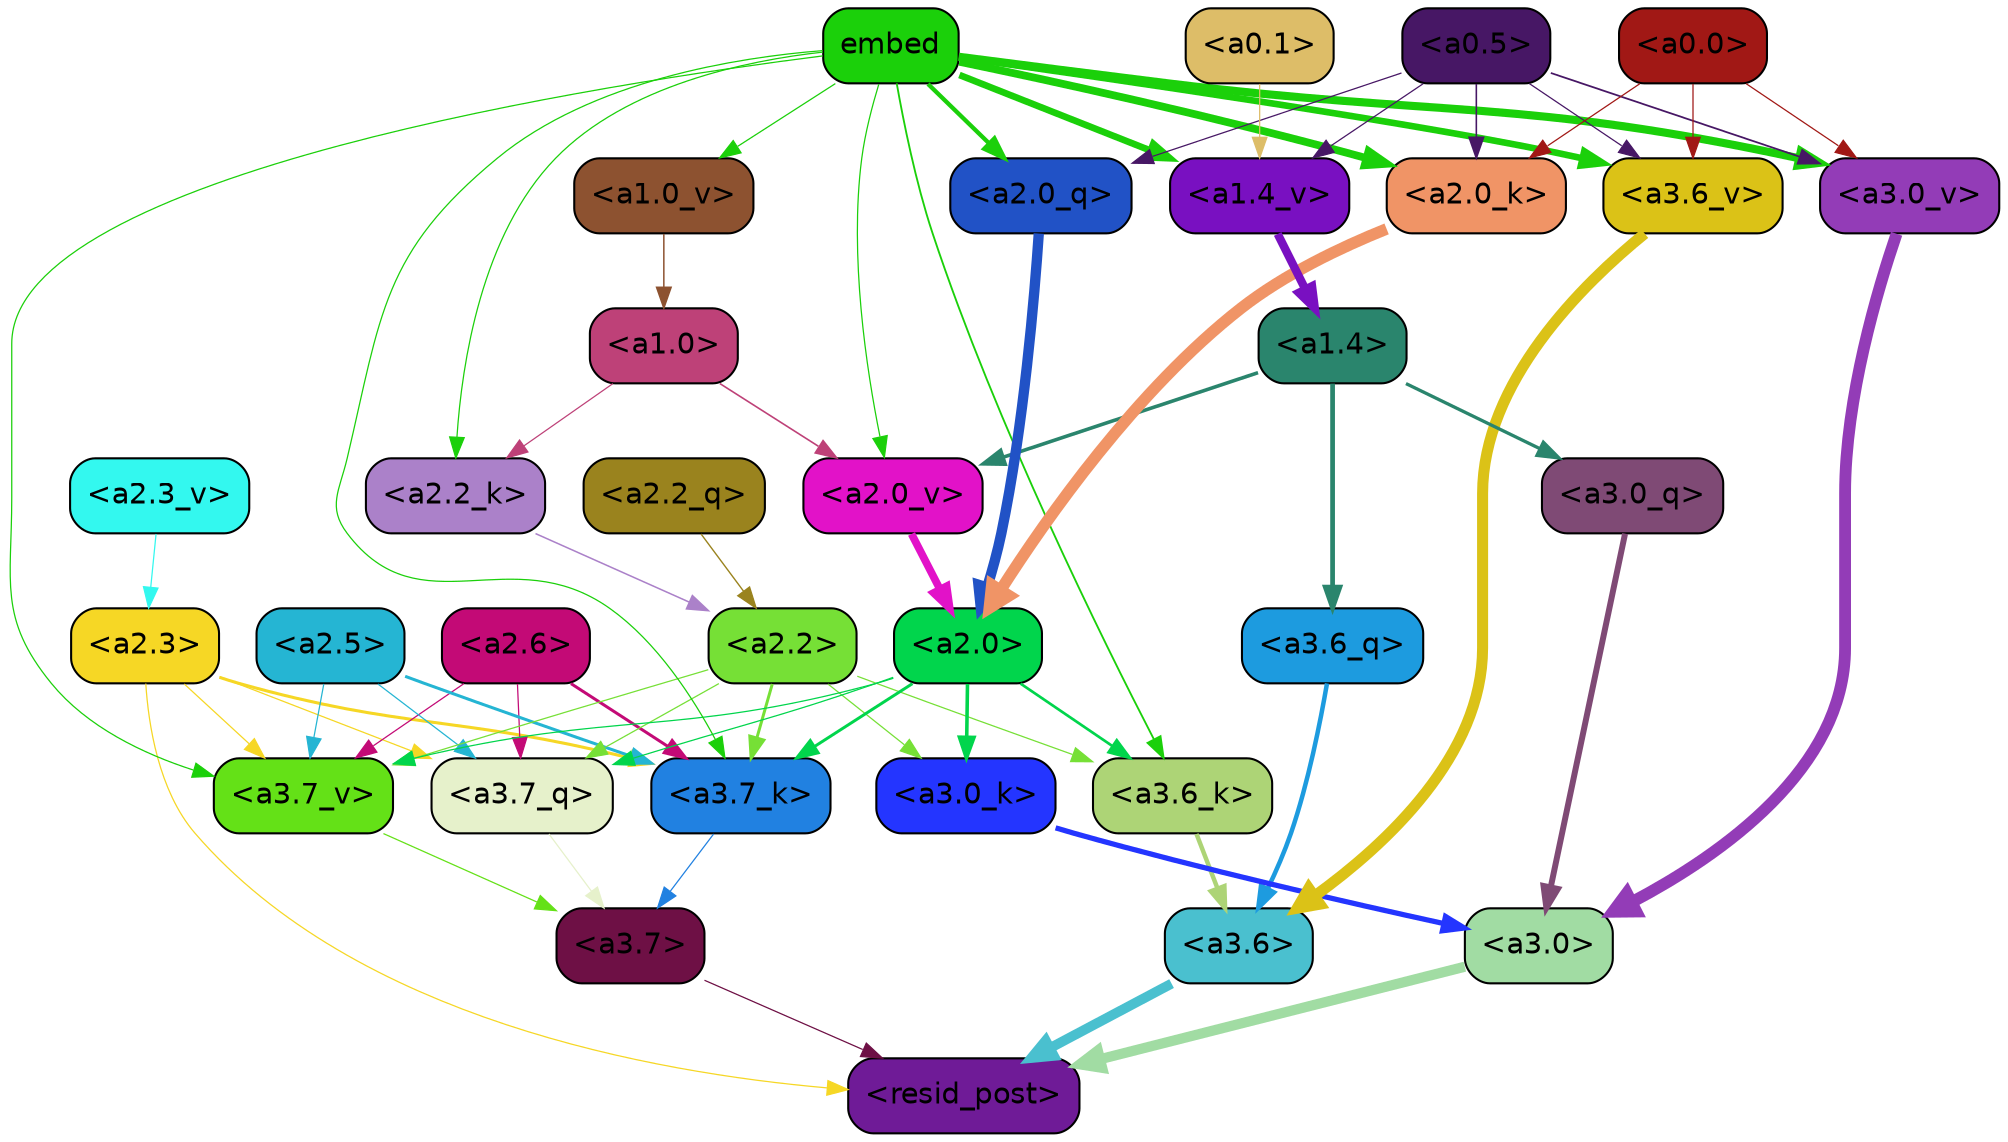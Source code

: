 strict digraph "" {
	graph [bgcolor=transparent,
		layout=dot,
		overlap=false,
		splines=true
	];
	"<a3.7>"	[color=black,
		fillcolor="#6e1045",
		fontname=Helvetica,
		shape=box,
		style="filled, rounded"];
	"<resid_post>"	[color=black,
		fillcolor="#6f1b97",
		fontname=Helvetica,
		shape=box,
		style="filled, rounded"];
	"<a3.7>" -> "<resid_post>"	[color="#6e1045",
		penwidth=0.6];
	"<a3.6>"	[color=black,
		fillcolor="#4ac0cf",
		fontname=Helvetica,
		shape=box,
		style="filled, rounded"];
	"<a3.6>" -> "<resid_post>"	[color="#4ac0cf",
		penwidth=4.746312499046326];
	"<a3.0>"	[color=black,
		fillcolor="#a1dca3",
		fontname=Helvetica,
		shape=box,
		style="filled, rounded"];
	"<a3.0>" -> "<resid_post>"	[color="#a1dca3",
		penwidth=4.896343111991882];
	"<a2.3>"	[color=black,
		fillcolor="#f6d725",
		fontname=Helvetica,
		shape=box,
		style="filled, rounded"];
	"<a2.3>" -> "<resid_post>"	[color="#f6d725",
		penwidth=0.6];
	"<a3.7_q>"	[color=black,
		fillcolor="#e6f1cb",
		fontname=Helvetica,
		shape=box,
		style="filled, rounded"];
	"<a2.3>" -> "<a3.7_q>"	[color="#f6d725",
		penwidth=0.6];
	"<a3.7_k>"	[color=black,
		fillcolor="#2181e1",
		fontname=Helvetica,
		shape=box,
		style="filled, rounded"];
	"<a2.3>" -> "<a3.7_k>"	[color="#f6d725",
		penwidth=1.467104621231556];
	"<a3.7_v>"	[color=black,
		fillcolor="#64e117",
		fontname=Helvetica,
		shape=box,
		style="filled, rounded"];
	"<a2.3>" -> "<a3.7_v>"	[color="#f6d725",
		penwidth=0.6];
	"<a3.7_q>" -> "<a3.7>"	[color="#e6f1cb",
		penwidth=0.6];
	"<a3.6_q>"	[color=black,
		fillcolor="#1d9bdf",
		fontname=Helvetica,
		shape=box,
		style="filled, rounded"];
	"<a3.6_q>" -> "<a3.6>"	[color="#1d9bdf",
		penwidth=2.160832464694977];
	"<a3.0_q>"	[color=black,
		fillcolor="#7f4a75",
		fontname=Helvetica,
		shape=box,
		style="filled, rounded"];
	"<a3.0_q>" -> "<a3.0>"	[color="#7f4a75",
		penwidth=2.870753765106201];
	"<a3.7_k>" -> "<a3.7>"	[color="#2181e1",
		penwidth=0.6];
	"<a3.6_k>"	[color=black,
		fillcolor="#add476",
		fontname=Helvetica,
		shape=box,
		style="filled, rounded"];
	"<a3.6_k>" -> "<a3.6>"	[color="#add476",
		penwidth=2.13908451795578];
	"<a3.0_k>"	[color=black,
		fillcolor="#2435ff",
		fontname=Helvetica,
		shape=box,
		style="filled, rounded"];
	"<a3.0_k>" -> "<a3.0>"	[color="#2435ff",
		penwidth=2.520303964614868];
	"<a3.7_v>" -> "<a3.7>"	[color="#64e117",
		penwidth=0.6];
	"<a3.6_v>"	[color=black,
		fillcolor="#dbc217",
		fontname=Helvetica,
		shape=box,
		style="filled, rounded"];
	"<a3.6_v>" -> "<a3.6>"	[color="#dbc217",
		penwidth=5.297133803367615];
	"<a3.0_v>"	[color=black,
		fillcolor="#933cb7",
		fontname=Helvetica,
		shape=box,
		style="filled, rounded"];
	"<a3.0_v>" -> "<a3.0>"	[color="#933cb7",
		penwidth=5.680712580680847];
	"<a2.6>"	[color=black,
		fillcolor="#c30a76",
		fontname=Helvetica,
		shape=box,
		style="filled, rounded"];
	"<a2.6>" -> "<a3.7_q>"	[color="#c30a76",
		penwidth=0.6];
	"<a2.6>" -> "<a3.7_k>"	[color="#c30a76",
		penwidth=1.4453159049153328];
	"<a2.6>" -> "<a3.7_v>"	[color="#c30a76",
		penwidth=0.6];
	"<a2.5>"	[color=black,
		fillcolor="#25b5d3",
		fontname=Helvetica,
		shape=box,
		style="filled, rounded"];
	"<a2.5>" -> "<a3.7_q>"	[color="#25b5d3",
		penwidth=0.6];
	"<a2.5>" -> "<a3.7_k>"	[color="#25b5d3",
		penwidth=1.4526091292500496];
	"<a2.5>" -> "<a3.7_v>"	[color="#25b5d3",
		penwidth=0.6];
	"<a2.2>"	[color=black,
		fillcolor="#76e036",
		fontname=Helvetica,
		shape=box,
		style="filled, rounded"];
	"<a2.2>" -> "<a3.7_q>"	[color="#76e036",
		penwidth=0.6];
	"<a2.2>" -> "<a3.7_k>"	[color="#76e036",
		penwidth=1.4310357049107552];
	"<a2.2>" -> "<a3.6_k>"	[color="#76e036",
		penwidth=0.6];
	"<a2.2>" -> "<a3.0_k>"	[color="#76e036",
		penwidth=0.6];
	"<a2.2>" -> "<a3.7_v>"	[color="#76e036",
		penwidth=0.6];
	"<a2.0>"	[color=black,
		fillcolor="#01d54c",
		fontname=Helvetica,
		shape=box,
		style="filled, rounded"];
	"<a2.0>" -> "<a3.7_q>"	[color="#01d54c",
		penwidth=0.6];
	"<a2.0>" -> "<a3.7_k>"	[color="#01d54c",
		penwidth=1.4314699843525887];
	"<a2.0>" -> "<a3.6_k>"	[color="#01d54c",
		penwidth=1.2950235605239868];
	"<a2.0>" -> "<a3.0_k>"	[color="#01d54c",
		penwidth=1.712992787361145];
	"<a2.0>" -> "<a3.7_v>"	[color="#01d54c",
		penwidth=0.6];
	"<a1.4>"	[color=black,
		fillcolor="#2a856d",
		fontname=Helvetica,
		shape=box,
		style="filled, rounded"];
	"<a1.4>" -> "<a3.6_q>"	[color="#2a856d",
		penwidth=2.2719132900238037];
	"<a1.4>" -> "<a3.0_q>"	[color="#2a856d",
		penwidth=1.5932877659797668];
	"<a2.0_v>"	[color=black,
		fillcolor="#e212c8",
		fontname=Helvetica,
		shape=box,
		style="filled, rounded"];
	"<a1.4>" -> "<a2.0_v>"	[color="#2a856d",
		penwidth=1.7291951477527618];
	embed	[color=black,
		fillcolor="#1bd00a",
		fontname=Helvetica,
		shape=box,
		style="filled, rounded"];
	embed -> "<a3.7_k>"	[color="#1bd00a",
		penwidth=0.6];
	embed -> "<a3.6_k>"	[color="#1bd00a",
		penwidth=0.891706109046936];
	embed -> "<a3.7_v>"	[color="#1bd00a",
		penwidth=0.6];
	embed -> "<a3.6_v>"	[color="#1bd00a",
		penwidth=3.1766927242279053];
	embed -> "<a3.0_v>"	[color="#1bd00a",
		penwidth=3.9005755856633186];
	"<a2.0_q>"	[color=black,
		fillcolor="#2152c6",
		fontname=Helvetica,
		shape=box,
		style="filled, rounded"];
	embed -> "<a2.0_q>"	[color="#1bd00a",
		penwidth=2.0615941286087036];
	"<a2.2_k>"	[color=black,
		fillcolor="#ab81c9",
		fontname=Helvetica,
		shape=box,
		style="filled, rounded"];
	embed -> "<a2.2_k>"	[color="#1bd00a",
		penwidth=0.6];
	"<a2.0_k>"	[color=black,
		fillcolor="#f09466",
		fontname=Helvetica,
		shape=box,
		style="filled, rounded"];
	embed -> "<a2.0_k>"	[color="#1bd00a",
		penwidth=3.732139825820923];
	embed -> "<a2.0_v>"	[color="#1bd00a",
		penwidth=0.6];
	"<a1.4_v>"	[color=black,
		fillcolor="#7910c1",
		fontname=Helvetica,
		shape=box,
		style="filled, rounded"];
	embed -> "<a1.4_v>"	[color="#1bd00a",
		penwidth=3.2134487628936768];
	"<a1.0_v>"	[color=black,
		fillcolor="#8d5230",
		fontname=Helvetica,
		shape=box,
		style="filled, rounded"];
	embed -> "<a1.0_v>"	[color="#1bd00a",
		penwidth=0.6];
	"<a0.5>"	[color=black,
		fillcolor="#471765",
		fontname=Helvetica,
		shape=box,
		style="filled, rounded"];
	"<a0.5>" -> "<a3.6_v>"	[color="#471765",
		penwidth=0.6];
	"<a0.5>" -> "<a3.0_v>"	[color="#471765",
		penwidth=0.8493617177009583];
	"<a0.5>" -> "<a2.0_q>"	[color="#471765",
		penwidth=0.6];
	"<a0.5>" -> "<a2.0_k>"	[color="#471765",
		penwidth=0.7637084722518921];
	"<a0.5>" -> "<a1.4_v>"	[color="#471765",
		penwidth=0.6];
	"<a0.0>"	[color=black,
		fillcolor="#a11815",
		fontname=Helvetica,
		shape=box,
		style="filled, rounded"];
	"<a0.0>" -> "<a3.6_v>"	[color="#a11815",
		penwidth=0.6];
	"<a0.0>" -> "<a3.0_v>"	[color="#a11815",
		penwidth=0.6];
	"<a0.0>" -> "<a2.0_k>"	[color="#a11815",
		penwidth=0.6];
	"<a2.2_q>"	[color=black,
		fillcolor="#9a831e",
		fontname=Helvetica,
		shape=box,
		style="filled, rounded"];
	"<a2.2_q>" -> "<a2.2>"	[color="#9a831e",
		penwidth=0.6677633281797171];
	"<a2.0_q>" -> "<a2.0>"	[color="#2152c6",
		penwidth=4.966194009408355];
	"<a2.2_k>" -> "<a2.2>"	[color="#ab81c9",
		penwidth=0.7399393804371357];
	"<a2.0_k>" -> "<a2.0>"	[color="#f09466",
		penwidth=5.5817058570683];
	"<a2.3_v>"	[color=black,
		fillcolor="#33f8ef",
		fontname=Helvetica,
		shape=box,
		style="filled, rounded"];
	"<a2.3_v>" -> "<a2.3>"	[color="#33f8ef",
		penwidth=0.6];
	"<a2.0_v>" -> "<a2.0>"	[color="#e212c8",
		penwidth=3.7102378383278847];
	"<a1.0>"	[color=black,
		fillcolor="#be4178",
		fontname=Helvetica,
		shape=box,
		style="filled, rounded"];
	"<a1.0>" -> "<a2.2_k>"	[color="#be4178",
		penwidth=0.6];
	"<a1.0>" -> "<a2.0_v>"	[color="#be4178",
		penwidth=0.7823128998279572];
	"<a1.4_v>" -> "<a1.4>"	[color="#7910c1",
		penwidth=4.028138041496277];
	"<a1.0_v>" -> "<a1.0>"	[color="#8d5230",
		penwidth=0.7187004089355469];
	"<a0.1>"	[color=black,
		fillcolor="#ddbd68",
		fontname=Helvetica,
		shape=box,
		style="filled, rounded"];
	"<a0.1>" -> "<a1.4_v>"	[color="#ddbd68",
		penwidth=0.6];
}
